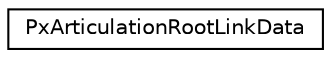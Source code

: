 digraph "Graphical Class Hierarchy"
{
  edge [fontname="Helvetica",fontsize="10",labelfontname="Helvetica",labelfontsize="10"];
  node [fontname="Helvetica",fontsize="10",shape=record];
  rankdir="LR";
  Node0 [label="PxArticulationRootLinkData",height=0.2,width=0.4,color="black", fillcolor="white", style="filled",URL="$structPxArticulationRootLinkData.html"];
}
